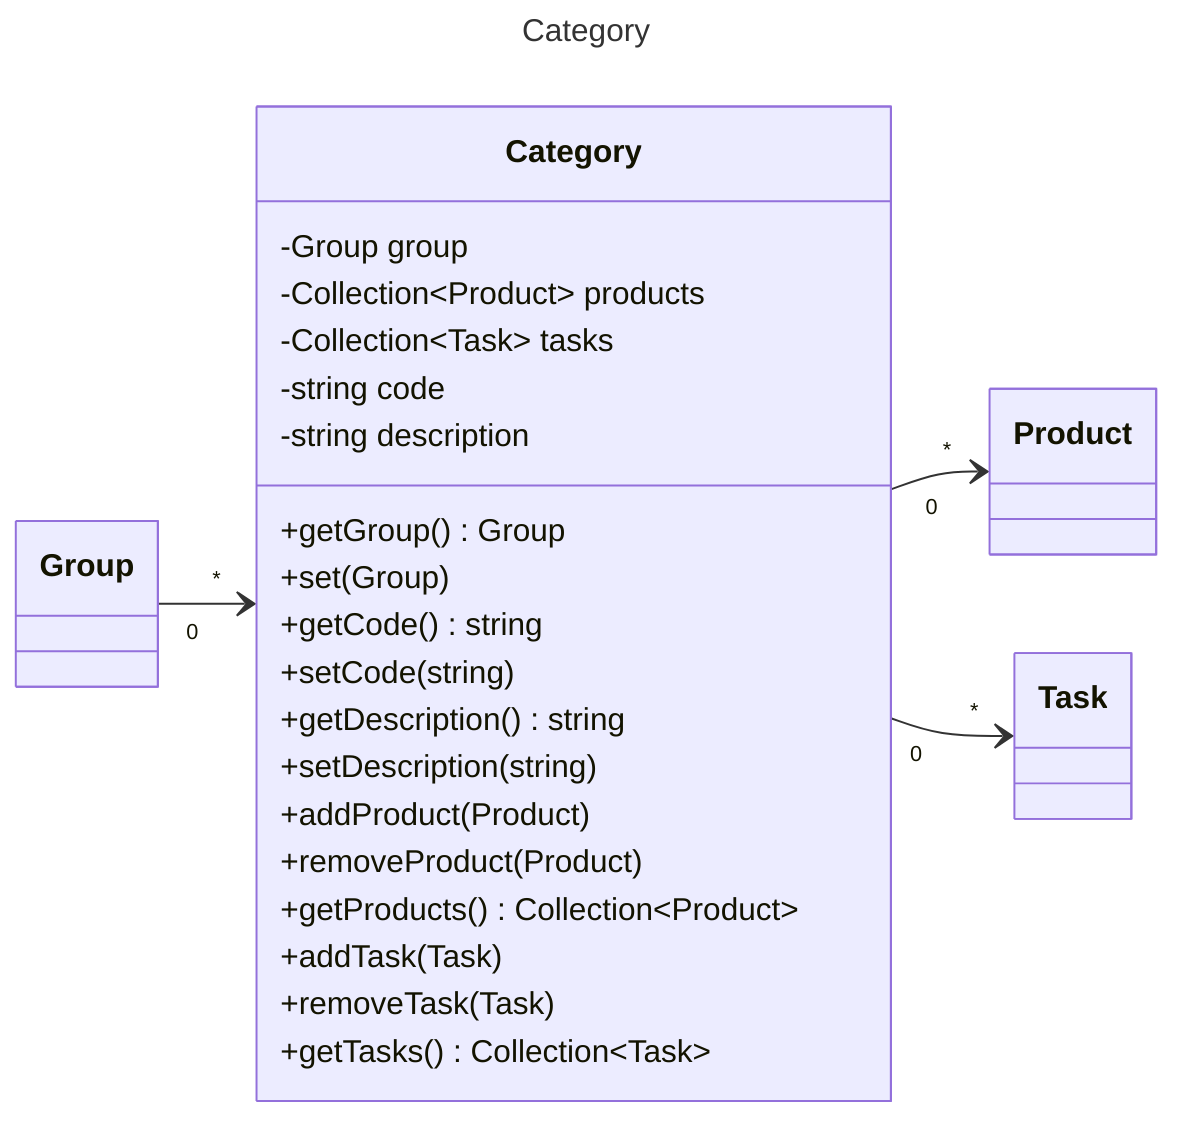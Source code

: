 ---
title: Category
---
classDiagram
    direction LR

    class Category {
        -Group group
        -Collection~Product~ products
        -Collection~Task~ tasks
        -string code
        -string description
        +getGroup() Group
        +set(Group)
        +getCode() string
        +setCode(string)
        +getDescription() string
        +setDescription(string)
        +addProduct(Product)
        +removeProduct(Product)
        +getProducts() Collection~Product~
        +addTask(Task)
        +removeTask(Task)
        +getTasks() Collection~Task~
    }

    class Group {
    }
    class Task {
    }

    class Product {
    }

    Group "0" --> "*" Category
    Category "0" --> "*" Product
    Category "0" --> "*" Task

    click Group call nodeCallback()
    click Product call nodeCallback()
    click Task call nodeCallback()